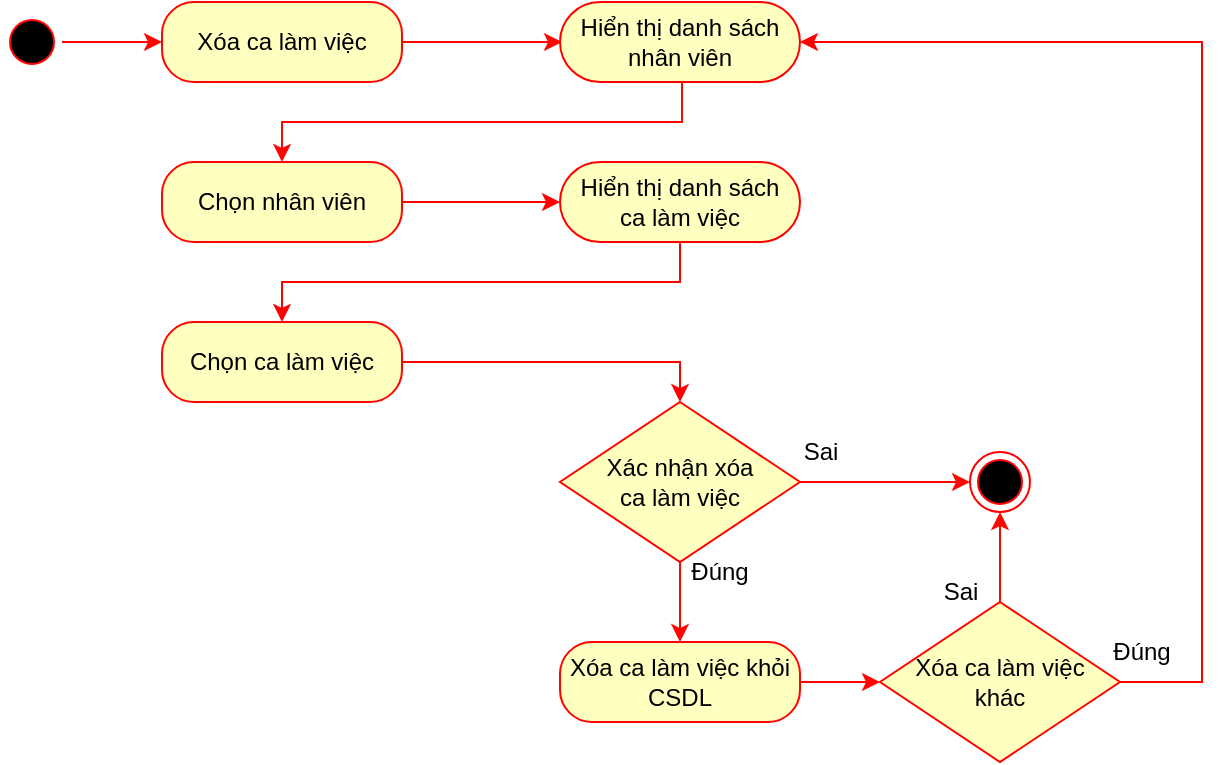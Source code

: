 <mxfile version="26.0.10">
  <diagram name="Page-1" id="IhB-HihJnPcm_Yn5O4lK">
    <mxGraphModel dx="976" dy="418" grid="1" gridSize="10" guides="1" tooltips="1" connect="1" arrows="1" fold="1" page="1" pageScale="1" pageWidth="850" pageHeight="1100" math="0" shadow="0">
      <root>
        <mxCell id="0" />
        <mxCell id="1" parent="0" />
        <mxCell id="8GS3tKve6xg2nIcweIjZ-3" value="" style="ellipse;html=1;shape=startState;fillColor=#000000;strokeColor=#FF0500;" vertex="1" parent="1">
          <mxGeometry x="20" y="45" width="30" height="30" as="geometry" />
        </mxCell>
        <mxCell id="8GS3tKve6xg2nIcweIjZ-4" value="" style="edgeStyle=orthogonalEdgeStyle;rounded=0;orthogonalLoop=1;jettySize=auto;html=1;strokeColor=#FF0500;" edge="1" parent="1" source="8GS3tKve6xg2nIcweIjZ-3" target="8GS3tKve6xg2nIcweIjZ-6">
          <mxGeometry relative="1" as="geometry" />
        </mxCell>
        <mxCell id="8GS3tKve6xg2nIcweIjZ-5" value="" style="edgeStyle=orthogonalEdgeStyle;rounded=0;orthogonalLoop=1;jettySize=auto;html=1;strokeColor=#FF0500;" edge="1" parent="1" source="8GS3tKve6xg2nIcweIjZ-6">
          <mxGeometry relative="1" as="geometry">
            <mxPoint x="300" y="60" as="targetPoint" />
          </mxGeometry>
        </mxCell>
        <mxCell id="8GS3tKve6xg2nIcweIjZ-6" value="Xóa ca làm việc" style="rounded=1;whiteSpace=wrap;html=1;arcSize=40;fontColor=#000000;fillColor=#ffffc0;strokeColor=#FF0500;" vertex="1" parent="1">
          <mxGeometry x="100" y="40" width="120" height="40" as="geometry" />
        </mxCell>
        <mxCell id="8GS3tKve6xg2nIcweIjZ-7" style="edgeStyle=orthogonalEdgeStyle;rounded=0;orthogonalLoop=1;jettySize=auto;html=1;entryX=0.5;entryY=0;entryDx=0;entryDy=0;strokeColor=#FF0500;" edge="1" parent="1" target="8GS3tKve6xg2nIcweIjZ-9">
          <mxGeometry relative="1" as="geometry">
            <Array as="points">
              <mxPoint x="360" y="100" />
              <mxPoint x="160" y="100" />
            </Array>
            <mxPoint x="360" y="80" as="sourcePoint" />
          </mxGeometry>
        </mxCell>
        <mxCell id="8GS3tKve6xg2nIcweIjZ-32" value="" style="edgeStyle=orthogonalEdgeStyle;rounded=0;orthogonalLoop=1;jettySize=auto;html=1;strokeColor=light-dark(#FF0000,#FFFFFF);" edge="1" parent="1" source="8GS3tKve6xg2nIcweIjZ-9" target="8GS3tKve6xg2nIcweIjZ-31">
          <mxGeometry relative="1" as="geometry" />
        </mxCell>
        <mxCell id="8GS3tKve6xg2nIcweIjZ-9" value="Chọn nhân viên" style="rounded=1;whiteSpace=wrap;html=1;arcSize=40;fontColor=#000000;fillColor=#ffffc0;strokeColor=#FF0500;" vertex="1" parent="1">
          <mxGeometry x="100" y="120" width="120" height="40" as="geometry" />
        </mxCell>
        <mxCell id="8GS3tKve6xg2nIcweIjZ-10" value="Hiển thị danh sách&lt;div&gt;nhân viên&lt;/div&gt;" style="rounded=1;whiteSpace=wrap;html=1;arcSize=50;fontColor=#000000;fillColor=#ffffc0;strokeColor=#ff0000;" vertex="1" parent="1">
          <mxGeometry x="299" y="40" width="120" height="40" as="geometry" />
        </mxCell>
        <mxCell id="8GS3tKve6xg2nIcweIjZ-11" value="" style="edgeStyle=orthogonalEdgeStyle;rounded=0;orthogonalLoop=1;jettySize=auto;html=1;strokeColor=#FF0500;" edge="1" parent="1" source="8GS3tKve6xg2nIcweIjZ-13" target="8GS3tKve6xg2nIcweIjZ-15">
          <mxGeometry relative="1" as="geometry" />
        </mxCell>
        <mxCell id="8GS3tKve6xg2nIcweIjZ-12" value="" style="edgeStyle=orthogonalEdgeStyle;rounded=0;orthogonalLoop=1;jettySize=auto;html=1;strokeColor=#FF0500;" edge="1" parent="1" source="8GS3tKve6xg2nIcweIjZ-13" target="8GS3tKve6xg2nIcweIjZ-19">
          <mxGeometry relative="1" as="geometry" />
        </mxCell>
        <mxCell id="8GS3tKve6xg2nIcweIjZ-13" value="Xác nhận xóa&lt;br&gt;&lt;div&gt;ca làm việc&lt;/div&gt;" style="rhombus;whiteSpace=wrap;html=1;fontColor=#000000;fillColor=#ffffc0;strokeColor=#FF0500;" vertex="1" parent="1">
          <mxGeometry x="299" y="240" width="120" height="80" as="geometry" />
        </mxCell>
        <mxCell id="8GS3tKve6xg2nIcweIjZ-14" value="" style="edgeStyle=orthogonalEdgeStyle;rounded=0;orthogonalLoop=1;jettySize=auto;html=1;strokeColor=#FF0500;" edge="1" parent="1" source="8GS3tKve6xg2nIcweIjZ-15" target="8GS3tKve6xg2nIcweIjZ-18">
          <mxGeometry relative="1" as="geometry" />
        </mxCell>
        <mxCell id="8GS3tKve6xg2nIcweIjZ-15" value="Xóa ca làm việc khỏi CSDL" style="rounded=1;whiteSpace=wrap;html=1;arcSize=40;fontColor=#000000;fillColor=#ffffc0;strokeColor=#FF0500;" vertex="1" parent="1">
          <mxGeometry x="299" y="360" width="120" height="40" as="geometry" />
        </mxCell>
        <mxCell id="8GS3tKve6xg2nIcweIjZ-16" value="" style="edgeStyle=orthogonalEdgeStyle;rounded=0;orthogonalLoop=1;jettySize=auto;html=1;strokeColor=#FF0500;" edge="1" parent="1" source="8GS3tKve6xg2nIcweIjZ-18" target="8GS3tKve6xg2nIcweIjZ-19">
          <mxGeometry relative="1" as="geometry" />
        </mxCell>
        <mxCell id="8GS3tKve6xg2nIcweIjZ-37" style="edgeStyle=orthogonalEdgeStyle;rounded=0;orthogonalLoop=1;jettySize=auto;html=1;entryX=1;entryY=0.5;entryDx=0;entryDy=0;strokeColor=light-dark(#FF0000,#FFFFFF);" edge="1" parent="1" source="8GS3tKve6xg2nIcweIjZ-18" target="8GS3tKve6xg2nIcweIjZ-10">
          <mxGeometry relative="1" as="geometry">
            <Array as="points">
              <mxPoint x="620" y="380" />
              <mxPoint x="620" y="60" />
            </Array>
          </mxGeometry>
        </mxCell>
        <mxCell id="8GS3tKve6xg2nIcweIjZ-18" value="Xóa ca làm việc&lt;div&gt;khác&lt;/div&gt;" style="rhombus;whiteSpace=wrap;html=1;fontColor=#000000;fillColor=#ffffc0;strokeColor=#FF0500;" vertex="1" parent="1">
          <mxGeometry x="459" y="340" width="120" height="80" as="geometry" />
        </mxCell>
        <mxCell id="8GS3tKve6xg2nIcweIjZ-19" value="" style="ellipse;html=1;shape=endState;fillColor=#000000;strokeColor=#ff0000;" vertex="1" parent="1">
          <mxGeometry x="504" y="265" width="30" height="30" as="geometry" />
        </mxCell>
        <mxCell id="8GS3tKve6xg2nIcweIjZ-20" value="Đúng" style="text;html=1;align=center;verticalAlign=middle;whiteSpace=wrap;rounded=0;fontFamily=Helvetica;fontSize=12;fontColor=#000000;" vertex="1" parent="1">
          <mxGeometry x="349" y="310" width="60" height="30" as="geometry" />
        </mxCell>
        <mxCell id="8GS3tKve6xg2nIcweIjZ-21" value="Đúng" style="text;html=1;align=center;verticalAlign=middle;whiteSpace=wrap;rounded=0;fontFamily=Helvetica;fontSize=12;fontColor=#000000;" vertex="1" parent="1">
          <mxGeometry x="560" y="350" width="60" height="30" as="geometry" />
        </mxCell>
        <mxCell id="8GS3tKve6xg2nIcweIjZ-22" value="Sai" style="text;html=1;align=center;verticalAlign=middle;resizable=0;points=[];autosize=1;strokeColor=none;fillColor=none;" vertex="1" parent="1">
          <mxGeometry x="409" y="250" width="40" height="30" as="geometry" />
        </mxCell>
        <mxCell id="8GS3tKve6xg2nIcweIjZ-23" value="Sai" style="text;html=1;align=center;verticalAlign=middle;resizable=0;points=[];autosize=1;strokeColor=none;fillColor=none;" vertex="1" parent="1">
          <mxGeometry x="479" y="320" width="40" height="30" as="geometry" />
        </mxCell>
        <mxCell id="8GS3tKve6xg2nIcweIjZ-35" style="edgeStyle=orthogonalEdgeStyle;rounded=0;orthogonalLoop=1;jettySize=auto;html=1;entryX=0.5;entryY=0;entryDx=0;entryDy=0;strokeColor=light-dark(#FF0000,#FFFFFF);" edge="1" parent="1" source="8GS3tKve6xg2nIcweIjZ-30" target="8GS3tKve6xg2nIcweIjZ-13">
          <mxGeometry relative="1" as="geometry" />
        </mxCell>
        <mxCell id="8GS3tKve6xg2nIcweIjZ-30" value="Chọn ca làm việc" style="rounded=1;whiteSpace=wrap;html=1;arcSize=40;fontColor=#000000;fillColor=#ffffc0;strokeColor=#FF0500;" vertex="1" parent="1">
          <mxGeometry x="100" y="200" width="120" height="40" as="geometry" />
        </mxCell>
        <mxCell id="8GS3tKve6xg2nIcweIjZ-33" style="edgeStyle=orthogonalEdgeStyle;rounded=0;orthogonalLoop=1;jettySize=auto;html=1;entryX=0.5;entryY=0;entryDx=0;entryDy=0;strokeColor=light-dark(#FF0000,#FFFFFF);" edge="1" parent="1" source="8GS3tKve6xg2nIcweIjZ-31" target="8GS3tKve6xg2nIcweIjZ-30">
          <mxGeometry relative="1" as="geometry">
            <Array as="points">
              <mxPoint x="359" y="180" />
              <mxPoint x="160" y="180" />
            </Array>
          </mxGeometry>
        </mxCell>
        <mxCell id="8GS3tKve6xg2nIcweIjZ-31" value="Hiển thị danh sách&lt;div&gt;ca làm việc&lt;/div&gt;" style="rounded=1;whiteSpace=wrap;html=1;arcSize=50;fontColor=#000000;fillColor=#ffffc0;strokeColor=#ff0000;" vertex="1" parent="1">
          <mxGeometry x="299" y="120" width="120" height="40" as="geometry" />
        </mxCell>
      </root>
    </mxGraphModel>
  </diagram>
</mxfile>
